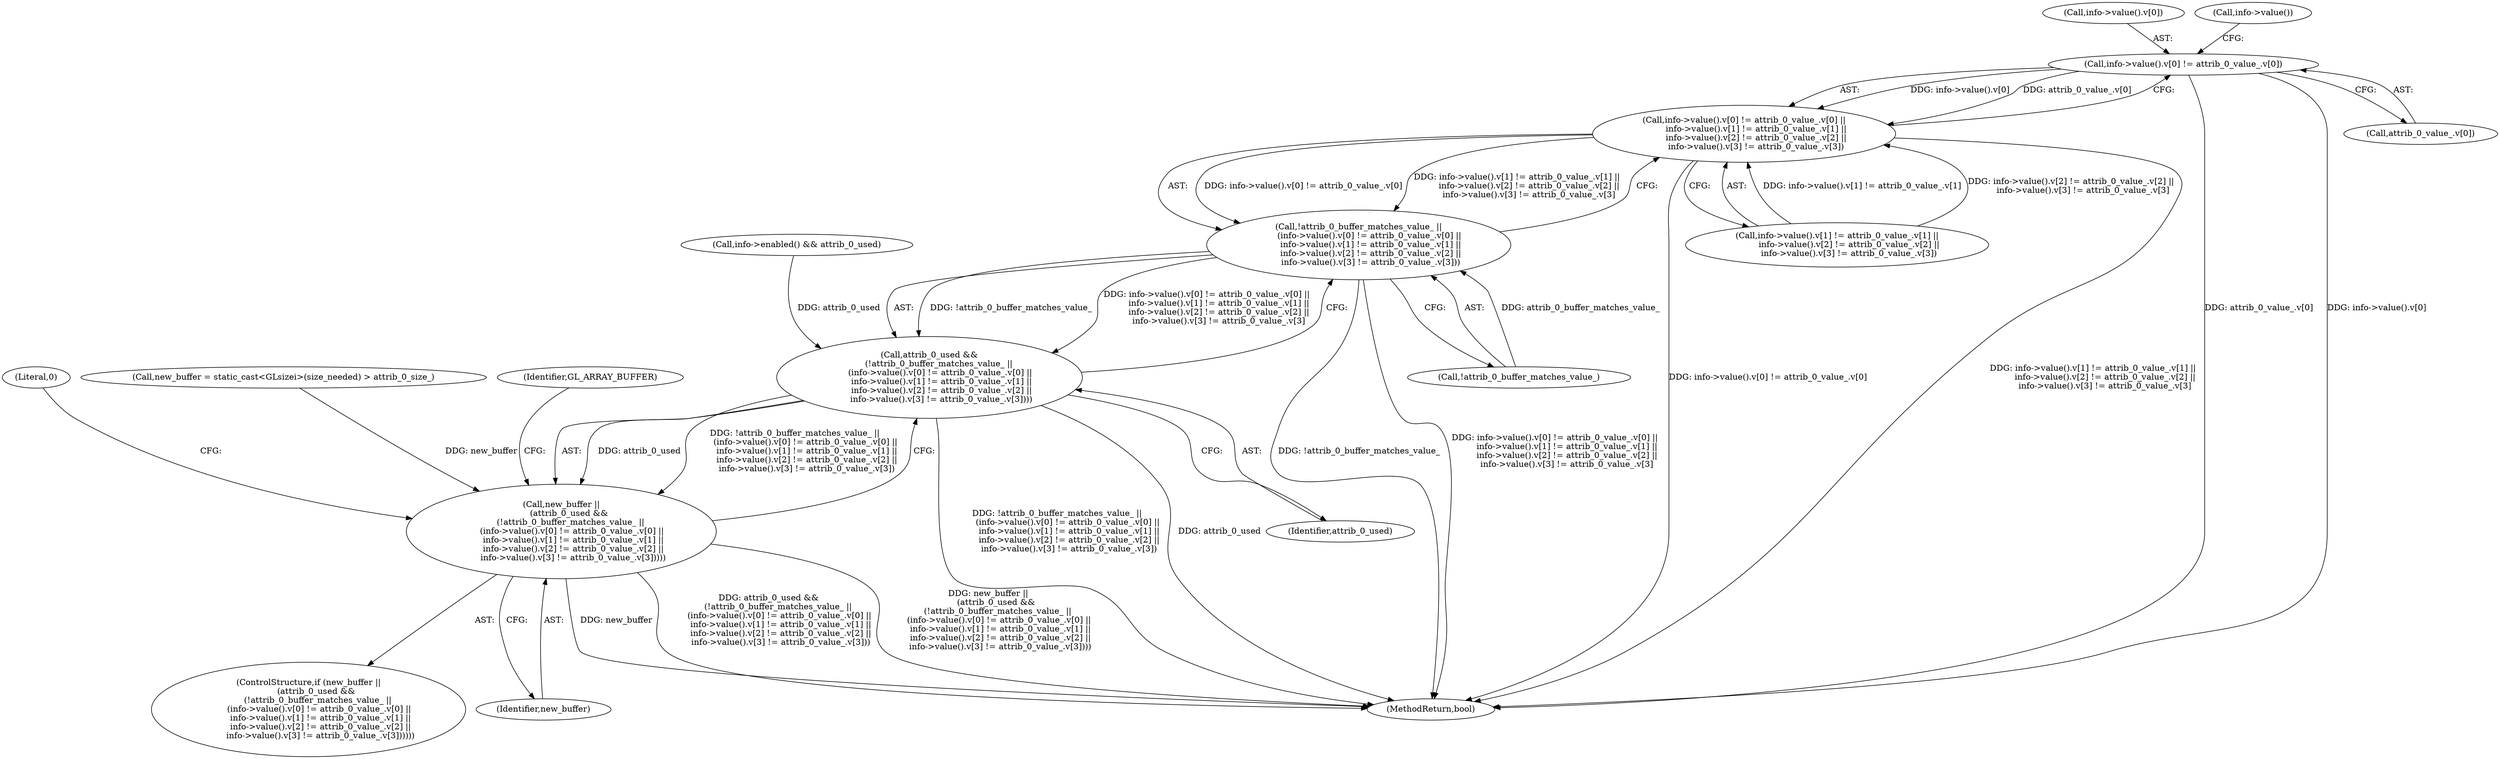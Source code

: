 digraph "0_Chrome_8f0b86c2fc77fca1508d81314f864011abe25f04@array" {
"1000213" [label="(Call,info->value().v[0] != attrib_0_value_.v[0])"];
"1000212" [label="(Call,info->value().v[0] != attrib_0_value_.v[0] ||\n         info->value().v[1] != attrib_0_value_.v[1] ||\n         info->value().v[2] != attrib_0_value_.v[2] ||\n         info->value().v[3] != attrib_0_value_.v[3])"];
"1000209" [label="(Call,!attrib_0_buffer_matches_value_ ||\n        (info->value().v[0] != attrib_0_value_.v[0] ||\n         info->value().v[1] != attrib_0_value_.v[1] ||\n         info->value().v[2] != attrib_0_value_.v[2] ||\n         info->value().v[3] != attrib_0_value_.v[3]))"];
"1000207" [label="(Call,attrib_0_used &&\n       (!attrib_0_buffer_matches_value_ ||\n        (info->value().v[0] != attrib_0_value_.v[0] ||\n         info->value().v[1] != attrib_0_value_.v[1] ||\n         info->value().v[2] != attrib_0_value_.v[2] ||\n         info->value().v[3] != attrib_0_value_.v[3])))"];
"1000205" [label="(Call,new_buffer ||\n      (attrib_0_used &&\n       (!attrib_0_buffer_matches_value_ ||\n        (info->value().v[0] != attrib_0_value_.v[0] ||\n         info->value().v[1] != attrib_0_value_.v[1] ||\n         info->value().v[2] != attrib_0_value_.v[2] ||\n         info->value().v[3] != attrib_0_value_.v[3]))))"];
"1000224" [label="(Call,info->value().v[1] != attrib_0_value_.v[1] ||\n         info->value().v[2] != attrib_0_value_.v[2] ||\n         info->value().v[3] != attrib_0_value_.v[3])"];
"1000204" [label="(ControlStructure,if (new_buffer ||\n      (attrib_0_used &&\n       (!attrib_0_buffer_matches_value_ ||\n        (info->value().v[0] != attrib_0_value_.v[0] ||\n         info->value().v[1] != attrib_0_value_.v[1] ||\n         info->value().v[2] != attrib_0_value_.v[2] ||\n         info->value().v[3] != attrib_0_value_.v[3])))))"];
"1000129" [label="(Call,info->enabled() && attrib_0_used)"];
"1000209" [label="(Call,!attrib_0_buffer_matches_value_ ||\n        (info->value().v[0] != attrib_0_value_.v[0] ||\n         info->value().v[1] != attrib_0_value_.v[1] ||\n         info->value().v[2] != attrib_0_value_.v[2] ||\n         info->value().v[3] != attrib_0_value_.v[3]))"];
"1000283" [label="(Literal,0)"];
"1000214" [label="(Call,info->value().v[0])"];
"1000175" [label="(Call,new_buffer = static_cast<GLsizei>(size_needed) > attrib_0_size_)"];
"1000206" [label="(Identifier,new_buffer)"];
"1000300" [label="(MethodReturn,bool)"];
"1000212" [label="(Call,info->value().v[0] != attrib_0_value_.v[0] ||\n         info->value().v[1] != attrib_0_value_.v[1] ||\n         info->value().v[2] != attrib_0_value_.v[2] ||\n         info->value().v[3] != attrib_0_value_.v[3])"];
"1000210" [label="(Call,!attrib_0_buffer_matches_value_)"];
"1000205" [label="(Call,new_buffer ||\n      (attrib_0_used &&\n       (!attrib_0_buffer_matches_value_ ||\n        (info->value().v[0] != attrib_0_value_.v[0] ||\n         info->value().v[1] != attrib_0_value_.v[1] ||\n         info->value().v[2] != attrib_0_value_.v[2] ||\n         info->value().v[3] != attrib_0_value_.v[3]))))"];
"1000219" [label="(Call,attrib_0_value_.v[0])"];
"1000213" [label="(Call,info->value().v[0] != attrib_0_value_.v[0])"];
"1000207" [label="(Call,attrib_0_used &&\n       (!attrib_0_buffer_matches_value_ ||\n        (info->value().v[0] != attrib_0_value_.v[0] ||\n         info->value().v[1] != attrib_0_value_.v[1] ||\n         info->value().v[2] != attrib_0_value_.v[2] ||\n         info->value().v[3] != attrib_0_value_.v[3])))"];
"1000228" [label="(Call,info->value())"];
"1000208" [label="(Identifier,attrib_0_used)"];
"1000262" [label="(Identifier,GL_ARRAY_BUFFER)"];
"1000213" -> "1000212"  [label="AST: "];
"1000213" -> "1000219"  [label="CFG: "];
"1000214" -> "1000213"  [label="AST: "];
"1000219" -> "1000213"  [label="AST: "];
"1000228" -> "1000213"  [label="CFG: "];
"1000212" -> "1000213"  [label="CFG: "];
"1000213" -> "1000300"  [label="DDG: attrib_0_value_.v[0]"];
"1000213" -> "1000300"  [label="DDG: info->value().v[0]"];
"1000213" -> "1000212"  [label="DDG: info->value().v[0]"];
"1000213" -> "1000212"  [label="DDG: attrib_0_value_.v[0]"];
"1000212" -> "1000209"  [label="AST: "];
"1000212" -> "1000224"  [label="CFG: "];
"1000224" -> "1000212"  [label="AST: "];
"1000209" -> "1000212"  [label="CFG: "];
"1000212" -> "1000300"  [label="DDG: info->value().v[0] != attrib_0_value_.v[0]"];
"1000212" -> "1000300"  [label="DDG: info->value().v[1] != attrib_0_value_.v[1] ||\n         info->value().v[2] != attrib_0_value_.v[2] ||\n         info->value().v[3] != attrib_0_value_.v[3]"];
"1000212" -> "1000209"  [label="DDG: info->value().v[0] != attrib_0_value_.v[0]"];
"1000212" -> "1000209"  [label="DDG: info->value().v[1] != attrib_0_value_.v[1] ||\n         info->value().v[2] != attrib_0_value_.v[2] ||\n         info->value().v[3] != attrib_0_value_.v[3]"];
"1000224" -> "1000212"  [label="DDG: info->value().v[1] != attrib_0_value_.v[1]"];
"1000224" -> "1000212"  [label="DDG: info->value().v[2] != attrib_0_value_.v[2] ||\n         info->value().v[3] != attrib_0_value_.v[3]"];
"1000209" -> "1000207"  [label="AST: "];
"1000209" -> "1000210"  [label="CFG: "];
"1000210" -> "1000209"  [label="AST: "];
"1000207" -> "1000209"  [label="CFG: "];
"1000209" -> "1000300"  [label="DDG: !attrib_0_buffer_matches_value_"];
"1000209" -> "1000300"  [label="DDG: info->value().v[0] != attrib_0_value_.v[0] ||\n         info->value().v[1] != attrib_0_value_.v[1] ||\n         info->value().v[2] != attrib_0_value_.v[2] ||\n         info->value().v[3] != attrib_0_value_.v[3]"];
"1000209" -> "1000207"  [label="DDG: !attrib_0_buffer_matches_value_"];
"1000209" -> "1000207"  [label="DDG: info->value().v[0] != attrib_0_value_.v[0] ||\n         info->value().v[1] != attrib_0_value_.v[1] ||\n         info->value().v[2] != attrib_0_value_.v[2] ||\n         info->value().v[3] != attrib_0_value_.v[3]"];
"1000210" -> "1000209"  [label="DDG: attrib_0_buffer_matches_value_"];
"1000207" -> "1000205"  [label="AST: "];
"1000207" -> "1000208"  [label="CFG: "];
"1000208" -> "1000207"  [label="AST: "];
"1000205" -> "1000207"  [label="CFG: "];
"1000207" -> "1000300"  [label="DDG: !attrib_0_buffer_matches_value_ ||\n        (info->value().v[0] != attrib_0_value_.v[0] ||\n         info->value().v[1] != attrib_0_value_.v[1] ||\n         info->value().v[2] != attrib_0_value_.v[2] ||\n         info->value().v[3] != attrib_0_value_.v[3])"];
"1000207" -> "1000300"  [label="DDG: attrib_0_used"];
"1000207" -> "1000205"  [label="DDG: attrib_0_used"];
"1000207" -> "1000205"  [label="DDG: !attrib_0_buffer_matches_value_ ||\n        (info->value().v[0] != attrib_0_value_.v[0] ||\n         info->value().v[1] != attrib_0_value_.v[1] ||\n         info->value().v[2] != attrib_0_value_.v[2] ||\n         info->value().v[3] != attrib_0_value_.v[3])"];
"1000129" -> "1000207"  [label="DDG: attrib_0_used"];
"1000205" -> "1000204"  [label="AST: "];
"1000205" -> "1000206"  [label="CFG: "];
"1000206" -> "1000205"  [label="AST: "];
"1000262" -> "1000205"  [label="CFG: "];
"1000283" -> "1000205"  [label="CFG: "];
"1000205" -> "1000300"  [label="DDG: new_buffer"];
"1000205" -> "1000300"  [label="DDG: attrib_0_used &&\n       (!attrib_0_buffer_matches_value_ ||\n        (info->value().v[0] != attrib_0_value_.v[0] ||\n         info->value().v[1] != attrib_0_value_.v[1] ||\n         info->value().v[2] != attrib_0_value_.v[2] ||\n         info->value().v[3] != attrib_0_value_.v[3]))"];
"1000205" -> "1000300"  [label="DDG: new_buffer ||\n      (attrib_0_used &&\n       (!attrib_0_buffer_matches_value_ ||\n        (info->value().v[0] != attrib_0_value_.v[0] ||\n         info->value().v[1] != attrib_0_value_.v[1] ||\n         info->value().v[2] != attrib_0_value_.v[2] ||\n         info->value().v[3] != attrib_0_value_.v[3])))"];
"1000175" -> "1000205"  [label="DDG: new_buffer"];
}
